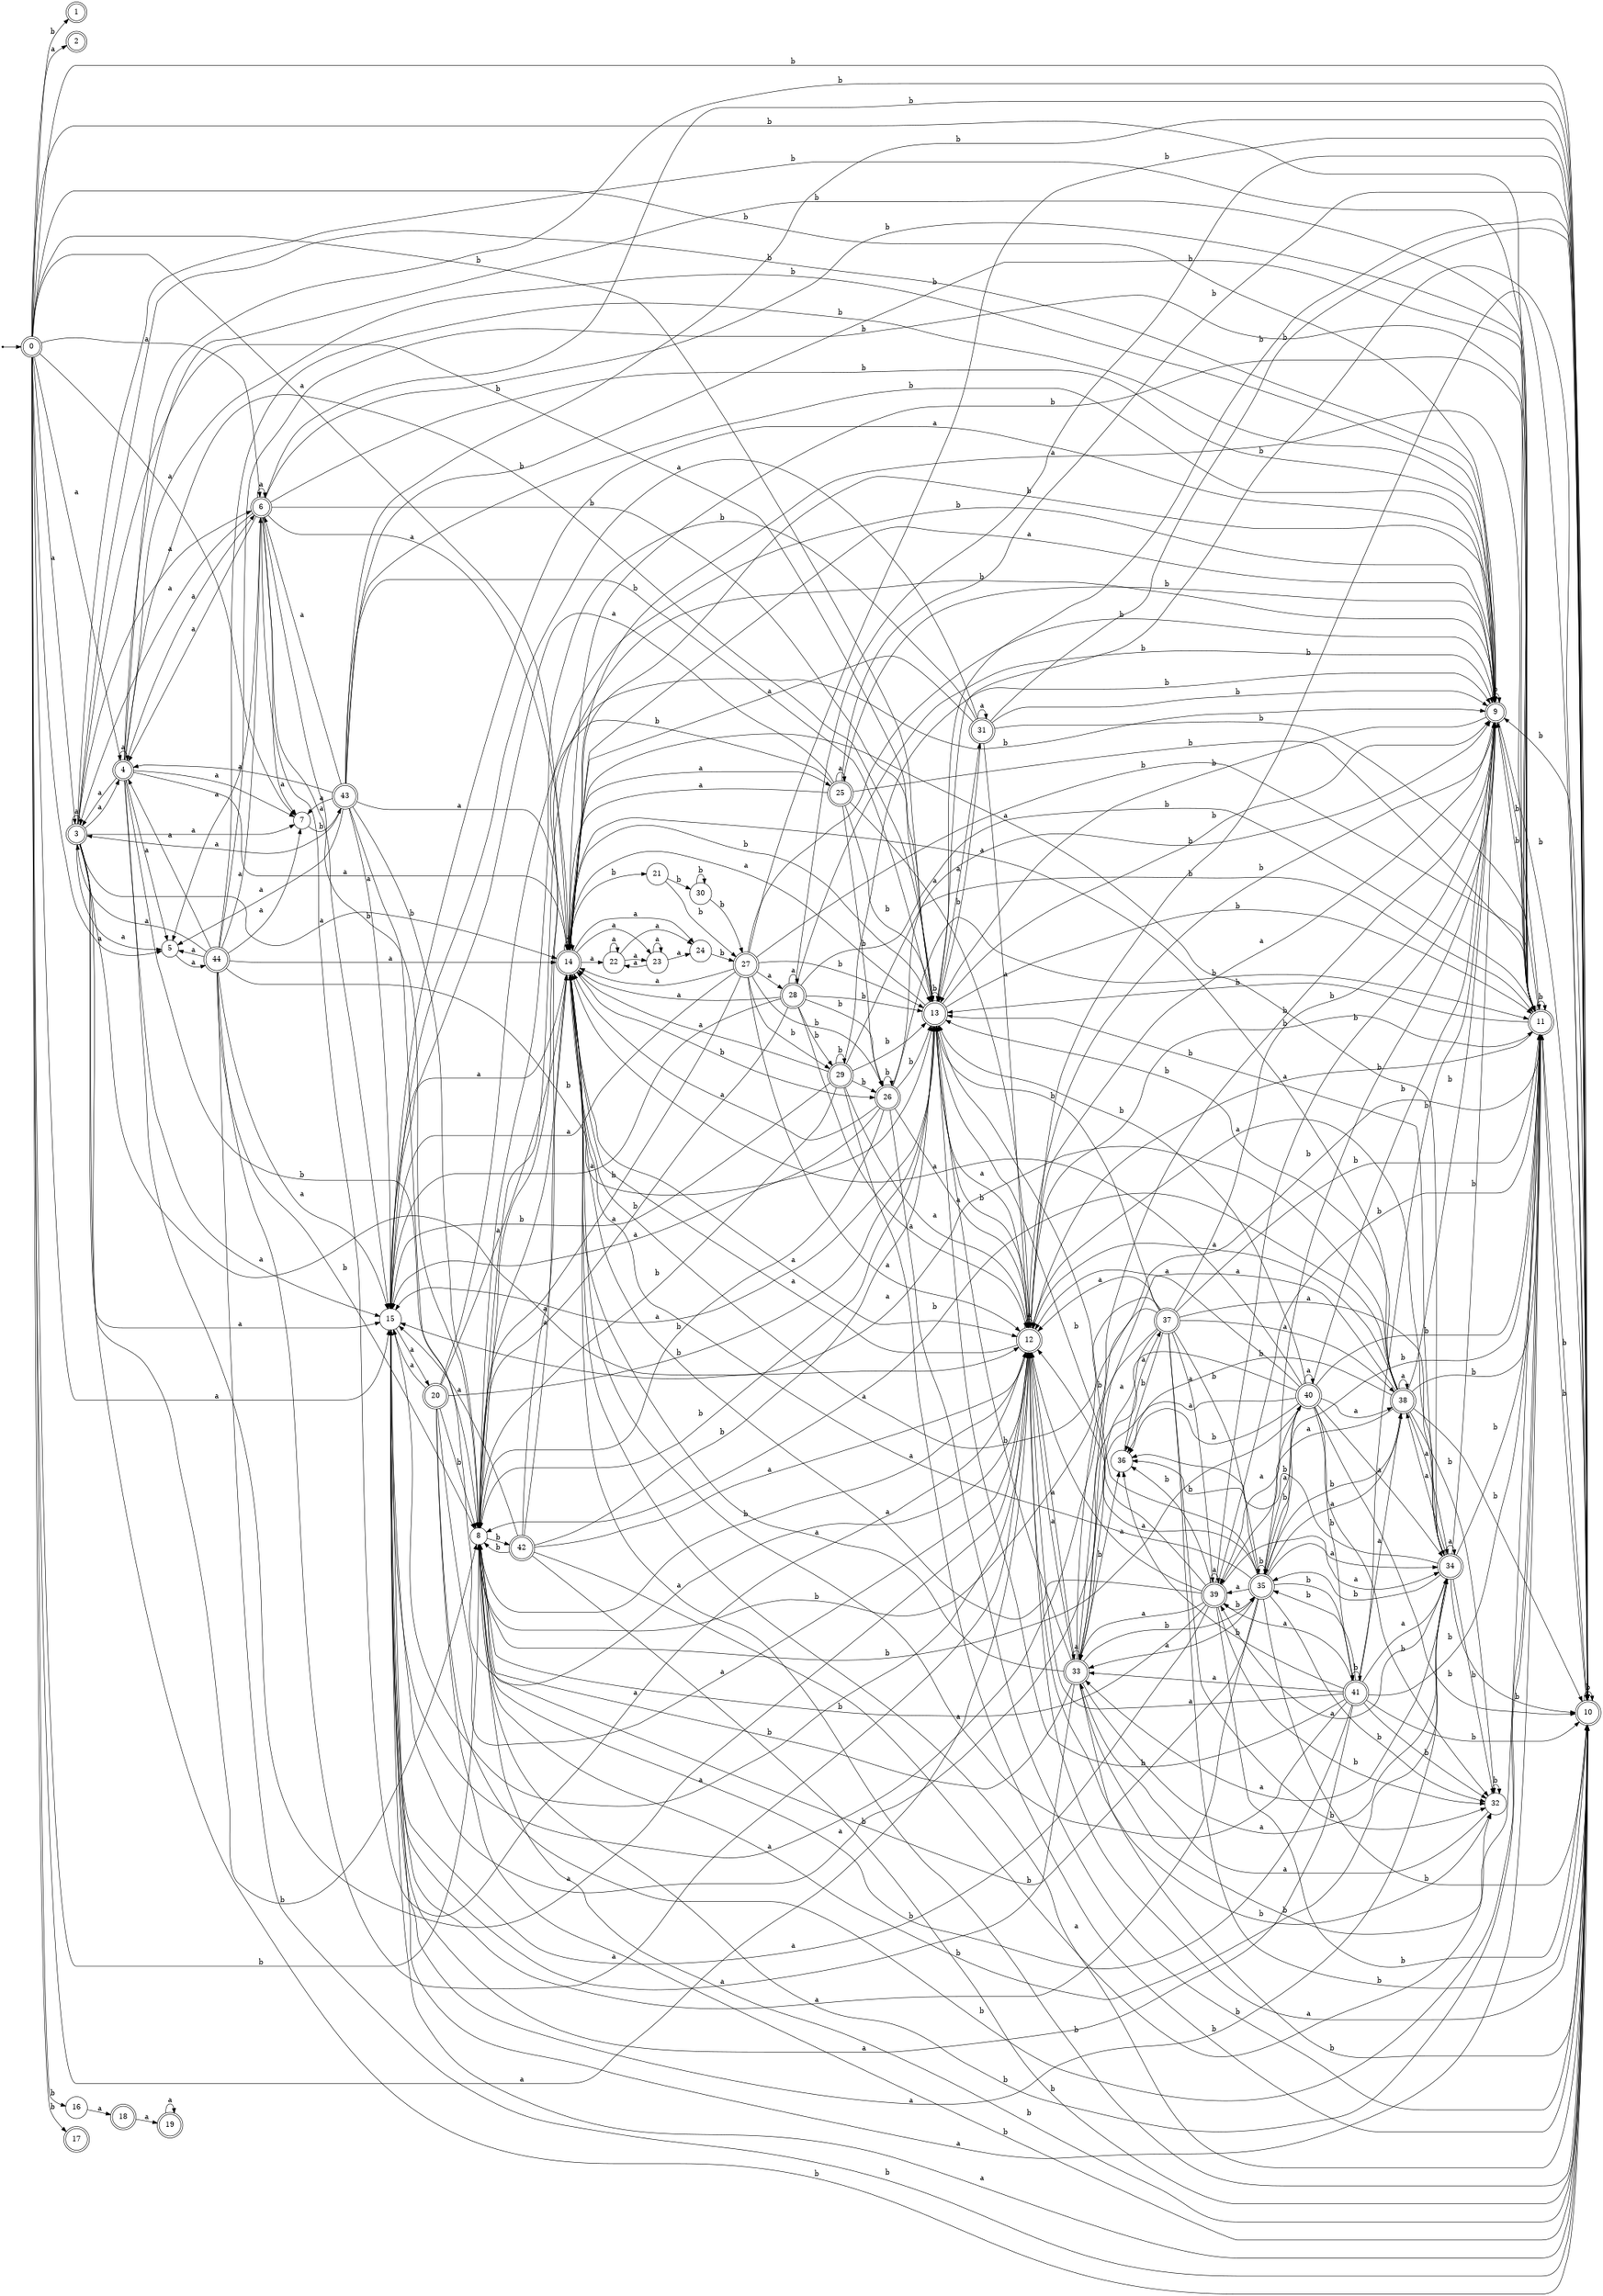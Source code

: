 digraph finite_state_machine {
rankdir=LR;
size="20,20";
node [shape = point]; "dummy0"
node [shape = doublecircle]; "0";"dummy0" -> "0";
node [shape = doublecircle]; "1";node [shape = doublecircle]; "2";node [shape = doublecircle]; "3";node [shape = doublecircle]; "4";node [shape = circle]; "5";
node [shape = doublecircle]; "6";node [shape = circle]; "7";
node [shape = circle]; "8";
node [shape = doublecircle]; "9";node [shape = doublecircle]; "10";node [shape = doublecircle]; "11";node [shape = doublecircle]; "12";node [shape = doublecircle]; "13";node [shape = doublecircle]; "14";node [shape = circle]; "15";
node [shape = circle]; "16";
node [shape = doublecircle]; "17";node [shape = doublecircle]; "18";node [shape = doublecircle]; "19";node [shape = doublecircle]; "20";node [shape = circle]; "21";
node [shape = circle]; "22";
node [shape = circle]; "23";
node [shape = circle]; "24";
node [shape = doublecircle]; "25";node [shape = doublecircle]; "26";node [shape = doublecircle]; "27";node [shape = doublecircle]; "28";node [shape = doublecircle]; "29";node [shape = circle]; "30";
node [shape = doublecircle]; "31";node [shape = circle]; "32";
node [shape = doublecircle]; "33";node [shape = doublecircle]; "34";node [shape = doublecircle]; "35";node [shape = circle]; "36";
node [shape = doublecircle]; "37";node [shape = doublecircle]; "38";node [shape = doublecircle]; "39";node [shape = doublecircle]; "40";node [shape = doublecircle]; "41";node [shape = doublecircle]; "42";node [shape = doublecircle]; "43";node [shape = doublecircle]; "44";"0" -> "1" [label = "b"];
 "0" -> "8" [label = "b"];
 "0" -> "9" [label = "b"];
 "0" -> "10" [label = "b"];
 "0" -> "11" [label = "b"];
 "0" -> "13" [label = "b"];
 "0" -> "16" [label = "b"];
 "0" -> "17" [label = "b"];
 "0" -> "2" [label = "a"];
 "0" -> "3" [label = "a"];
 "0" -> "4" [label = "a"];
 "0" -> "5" [label = "a"];
 "0" -> "6" [label = "a"];
 "0" -> "7" [label = "a"];
 "0" -> "12" [label = "a"];
 "0" -> "14" [label = "a"];
 "0" -> "15" [label = "a"];
 "16" -> "18" [label = "a"];
 "18" -> "19" [label = "a"];
 "19" -> "19" [label = "a"];
 "15" -> "20" [label = "a"];
 "20" -> "12" [label = "a"];
 "20" -> "14" [label = "a"];
 "20" -> "15" [label = "a"];
 "20" -> "8" [label = "b"];
 "20" -> "9" [label = "b"];
 "20" -> "10" [label = "b"];
 "20" -> "11" [label = "b"];
 "20" -> "13" [label = "b"];
 "14" -> "22" [label = "a"];
 "14" -> "23" [label = "a"];
 "14" -> "24" [label = "a"];
 "14" -> "25" [label = "a"];
 "14" -> "12" [label = "a"];
 "14" -> "14" [label = "a"];
 "14" -> "15" [label = "a"];
 "14" -> "26" [label = "b"];
 "14" -> "21" [label = "b"];
 "14" -> "8" [label = "b"];
 "14" -> "9" [label = "b"];
 "14" -> "10" [label = "b"];
 "14" -> "11" [label = "b"];
 "14" -> "13" [label = "b"];
 "26" -> "26" [label = "b"];
 "26" -> "8" [label = "b"];
 "26" -> "9" [label = "b"];
 "26" -> "10" [label = "b"];
 "26" -> "11" [label = "b"];
 "26" -> "13" [label = "b"];
 "26" -> "12" [label = "a"];
 "26" -> "14" [label = "a"];
 "26" -> "15" [label = "a"];
 "25" -> "25" [label = "a"];
 "25" -> "12" [label = "a"];
 "25" -> "14" [label = "a"];
 "25" -> "15" [label = "a"];
 "25" -> "26" [label = "b"];
 "25" -> "8" [label = "b"];
 "25" -> "9" [label = "b"];
 "25" -> "10" [label = "b"];
 "25" -> "11" [label = "b"];
 "25" -> "13" [label = "b"];
 "24" -> "27" [label = "b"];
 "27" -> "28" [label = "a"];
 "27" -> "12" [label = "a"];
 "27" -> "14" [label = "a"];
 "27" -> "15" [label = "a"];
 "27" -> "29" [label = "b"];
 "27" -> "26" [label = "b"];
 "27" -> "8" [label = "b"];
 "27" -> "9" [label = "b"];
 "27" -> "10" [label = "b"];
 "27" -> "11" [label = "b"];
 "27" -> "13" [label = "b"];
 "29" -> "29" [label = "b"];
 "29" -> "26" [label = "b"];
 "29" -> "8" [label = "b"];
 "29" -> "9" [label = "b"];
 "29" -> "10" [label = "b"];
 "29" -> "11" [label = "b"];
 "29" -> "13" [label = "b"];
 "29" -> "12" [label = "a"];
 "29" -> "14" [label = "a"];
 "29" -> "15" [label = "a"];
 "28" -> "28" [label = "a"];
 "28" -> "12" [label = "a"];
 "28" -> "14" [label = "a"];
 "28" -> "15" [label = "a"];
 "28" -> "29" [label = "b"];
 "28" -> "26" [label = "b"];
 "28" -> "8" [label = "b"];
 "28" -> "9" [label = "b"];
 "28" -> "10" [label = "b"];
 "28" -> "11" [label = "b"];
 "28" -> "13" [label = "b"];
 "23" -> "24" [label = "a"];
 "23" -> "22" [label = "a"];
 "23" -> "23" [label = "a"];
 "22" -> "24" [label = "a"];
 "22" -> "22" [label = "a"];
 "22" -> "23" [label = "a"];
 "21" -> "27" [label = "b"];
 "21" -> "30" [label = "b"];
 "30" -> "27" [label = "b"];
 "30" -> "30" [label = "b"];
 "13" -> "8" [label = "b"];
 "13" -> "9" [label = "b"];
 "13" -> "10" [label = "b"];
 "13" -> "11" [label = "b"];
 "13" -> "13" [label = "b"];
 "13" -> "12" [label = "a"];
 "13" -> "15" [label = "a"];
 "13" -> "14" [label = "a"];
 "13" -> "31" [label = "a"];
 "31" -> "12" [label = "a"];
 "31" -> "15" [label = "a"];
 "31" -> "14" [label = "a"];
 "31" -> "31" [label = "a"];
 "31" -> "8" [label = "b"];
 "31" -> "9" [label = "b"];
 "31" -> "10" [label = "b"];
 "31" -> "11" [label = "b"];
 "31" -> "13" [label = "b"];
 "12" -> "33" [label = "a"];
 "12" -> "12" [label = "a"];
 "12" -> "14" [label = "a"];
 "12" -> "15" [label = "a"];
 "12" -> "32" [label = "b"];
 "12" -> "8" [label = "b"];
 "12" -> "9" [label = "b"];
 "12" -> "10" [label = "b"];
 "12" -> "11" [label = "b"];
 "12" -> "13" [label = "b"];
 "33" -> "33" [label = "a"];
 "33" -> "34" [label = "a"];
 "33" -> "12" [label = "a"];
 "33" -> "14" [label = "a"];
 "33" -> "15" [label = "a"];
 "33" -> "32" [label = "b"];
 "33" -> "35" [label = "b"];
 "33" -> "36" [label = "b"];
 "33" -> "8" [label = "b"];
 "33" -> "9" [label = "b"];
 "33" -> "10" [label = "b"];
 "33" -> "11" [label = "b"];
 "33" -> "13" [label = "b"];
 "36" -> "37" [label = "a"];
 "37" -> "32" [label = "b"];
 "37" -> "35" [label = "b"];
 "37" -> "36" [label = "b"];
 "37" -> "8" [label = "b"];
 "37" -> "9" [label = "b"];
 "37" -> "10" [label = "b"];
 "37" -> "11" [label = "b"];
 "37" -> "13" [label = "b"];
 "37" -> "33" [label = "a"];
 "37" -> "34" [label = "a"];
 "37" -> "38" [label = "a"];
 "37" -> "39" [label = "a"];
 "37" -> "12" [label = "a"];
 "37" -> "14" [label = "a"];
 "37" -> "15" [label = "a"];
 "39" -> "33" [label = "a"];
 "39" -> "34" [label = "a"];
 "39" -> "39" [label = "a"];
 "39" -> "12" [label = "a"];
 "39" -> "14" [label = "a"];
 "39" -> "15" [label = "a"];
 "39" -> "32" [label = "b"];
 "39" -> "35" [label = "b"];
 "39" -> "36" [label = "b"];
 "39" -> "8" [label = "b"];
 "39" -> "9" [label = "b"];
 "39" -> "10" [label = "b"];
 "39" -> "11" [label = "b"];
 "39" -> "13" [label = "b"];
 "38" -> "33" [label = "a"];
 "38" -> "34" [label = "a"];
 "38" -> "38" [label = "a"];
 "38" -> "39" [label = "a"];
 "38" -> "12" [label = "a"];
 "38" -> "14" [label = "a"];
 "38" -> "15" [label = "a"];
 "38" -> "32" [label = "b"];
 "38" -> "35" [label = "b"];
 "38" -> "36" [label = "b"];
 "38" -> "8" [label = "b"];
 "38" -> "9" [label = "b"];
 "38" -> "10" [label = "b"];
 "38" -> "11" [label = "b"];
 "38" -> "13" [label = "b"];
 "35" -> "32" [label = "b"];
 "35" -> "35" [label = "b"];
 "35" -> "36" [label = "b"];
 "35" -> "8" [label = "b"];
 "35" -> "41" [label = "b"];
 "35" -> "9" [label = "b"];
 "35" -> "10" [label = "b"];
 "35" -> "11" [label = "b"];
 "35" -> "13" [label = "b"];
 "35" -> "33" [label = "a"];
 "35" -> "34" [label = "a"];
 "35" -> "38" [label = "a"];
 "35" -> "39" [label = "a"];
 "35" -> "40" [label = "a"];
 "35" -> "12" [label = "a"];
 "35" -> "14" [label = "a"];
 "35" -> "15" [label = "a"];
 "41" -> "32" [label = "b"];
 "41" -> "35" [label = "b"];
 "41" -> "36" [label = "b"];
 "41" -> "8" [label = "b"];
 "41" -> "41" [label = "b"];
 "41" -> "9" [label = "b"];
 "41" -> "10" [label = "b"];
 "41" -> "11" [label = "b"];
 "41" -> "13" [label = "b"];
 "41" -> "33" [label = "a"];
 "41" -> "34" [label = "a"];
 "41" -> "38" [label = "a"];
 "41" -> "39" [label = "a"];
 "41" -> "12" [label = "a"];
 "41" -> "14" [label = "a"];
 "41" -> "15" [label = "a"];
 "40" -> "33" [label = "a"];
 "40" -> "34" [label = "a"];
 "40" -> "38" [label = "a"];
 "40" -> "39" [label = "a"];
 "40" -> "40" [label = "a"];
 "40" -> "12" [label = "a"];
 "40" -> "14" [label = "a"];
 "40" -> "15" [label = "a"];
 "40" -> "32" [label = "b"];
 "40" -> "35" [label = "b"];
 "40" -> "36" [label = "b"];
 "40" -> "8" [label = "b"];
 "40" -> "41" [label = "b"];
 "40" -> "9" [label = "b"];
 "40" -> "10" [label = "b"];
 "40" -> "11" [label = "b"];
 "40" -> "13" [label = "b"];
 "34" -> "33" [label = "a"];
 "34" -> "34" [label = "a"];
 "34" -> "38" [label = "a"];
 "34" -> "39" [label = "a"];
 "34" -> "12" [label = "a"];
 "34" -> "14" [label = "a"];
 "34" -> "15" [label = "a"];
 "34" -> "32" [label = "b"];
 "34" -> "35" [label = "b"];
 "34" -> "36" [label = "b"];
 "34" -> "8" [label = "b"];
 "34" -> "9" [label = "b"];
 "34" -> "10" [label = "b"];
 "34" -> "11" [label = "b"];
 "34" -> "13" [label = "b"];
 "32" -> "32" [label = "b"];
 "32" -> "33" [label = "a"];
 "11" -> "8" [label = "b"];
 "11" -> "9" [label = "b"];
 "11" -> "10" [label = "b"];
 "11" -> "11" [label = "b"];
 "11" -> "13" [label = "b"];
 "11" -> "12" [label = "a"];
 "11" -> "14" [label = "a"];
 "11" -> "15" [label = "a"];
 "10" -> "8" [label = "b"];
 "10" -> "9" [label = "b"];
 "10" -> "10" [label = "b"];
 "10" -> "11" [label = "b"];
 "10" -> "13" [label = "b"];
 "10" -> "12" [label = "a"];
 "10" -> "14" [label = "a"];
 "10" -> "15" [label = "a"];
 "9" -> "8" [label = "b"];
 "9" -> "9" [label = "b"];
 "9" -> "10" [label = "b"];
 "9" -> "11" [label = "b"];
 "9" -> "13" [label = "b"];
 "9" -> "12" [label = "a"];
 "9" -> "14" [label = "a"];
 "9" -> "15" [label = "a"];
 "8" -> "42" [label = "b"];
 "42" -> "8" [label = "b"];
 "42" -> "9" [label = "b"];
 "42" -> "10" [label = "b"];
 "42" -> "11" [label = "b"];
 "42" -> "13" [label = "b"];
 "42" -> "12" [label = "a"];
 "42" -> "14" [label = "a"];
 "42" -> "15" [label = "a"];
 "7" -> "43" [label = "b"];
 "43" -> "3" [label = "a"];
 "43" -> "4" [label = "a"];
 "43" -> "5" [label = "a"];
 "43" -> "6" [label = "a"];
 "43" -> "7" [label = "a"];
 "43" -> "12" [label = "a"];
 "43" -> "14" [label = "a"];
 "43" -> "15" [label = "a"];
 "43" -> "8" [label = "b"];
 "43" -> "9" [label = "b"];
 "43" -> "10" [label = "b"];
 "43" -> "11" [label = "b"];
 "43" -> "13" [label = "b"];
 "6" -> "3" [label = "a"];
 "6" -> "4" [label = "a"];
 "6" -> "5" [label = "a"];
 "6" -> "6" [label = "a"];
 "6" -> "7" [label = "a"];
 "6" -> "12" [label = "a"];
 "6" -> "14" [label = "a"];
 "6" -> "15" [label = "a"];
 "6" -> "8" [label = "b"];
 "6" -> "9" [label = "b"];
 "6" -> "10" [label = "b"];
 "6" -> "11" [label = "b"];
 "6" -> "13" [label = "b"];
 "5" -> "44" [label = "a"];
 "44" -> "3" [label = "a"];
 "44" -> "4" [label = "a"];
 "44" -> "5" [label = "a"];
 "44" -> "6" [label = "a"];
 "44" -> "7" [label = "a"];
 "44" -> "12" [label = "a"];
 "44" -> "14" [label = "a"];
 "44" -> "15" [label = "a"];
 "44" -> "8" [label = "b"];
 "44" -> "9" [label = "b"];
 "44" -> "10" [label = "b"];
 "44" -> "11" [label = "b"];
 "44" -> "13" [label = "b"];
 "4" -> "3" [label = "a"];
 "4" -> "4" [label = "a"];
 "4" -> "5" [label = "a"];
 "4" -> "6" [label = "a"];
 "4" -> "7" [label = "a"];
 "4" -> "12" [label = "a"];
 "4" -> "14" [label = "a"];
 "4" -> "15" [label = "a"];
 "4" -> "8" [label = "b"];
 "4" -> "9" [label = "b"];
 "4" -> "10" [label = "b"];
 "4" -> "11" [label = "b"];
 "4" -> "13" [label = "b"];
 "3" -> "3" [label = "a"];
 "3" -> "4" [label = "a"];
 "3" -> "5" [label = "a"];
 "3" -> "6" [label = "a"];
 "3" -> "7" [label = "a"];
 "3" -> "12" [label = "a"];
 "3" -> "14" [label = "a"];
 "3" -> "15" [label = "a"];
 "3" -> "8" [label = "b"];
 "3" -> "9" [label = "b"];
 "3" -> "10" [label = "b"];
 "3" -> "11" [label = "b"];
 "3" -> "13" [label = "b"];
 }
